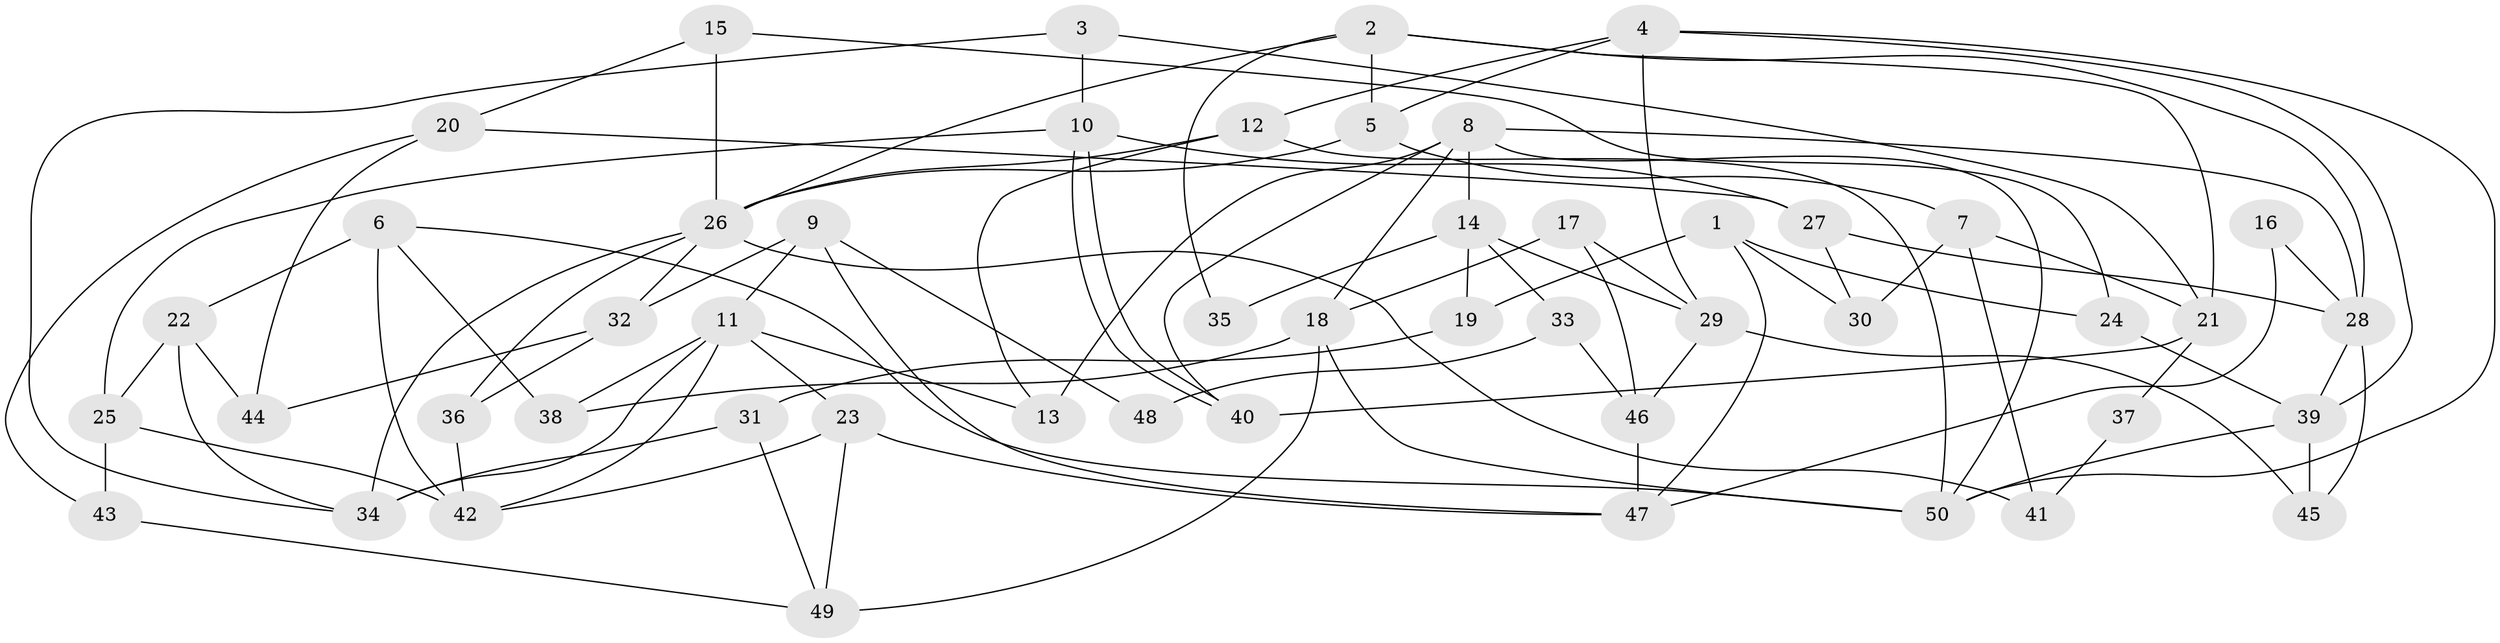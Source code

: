 // Generated by graph-tools (version 1.1) at 2025/36/03/09/25 02:36:08]
// undirected, 50 vertices, 100 edges
graph export_dot {
graph [start="1"]
  node [color=gray90,style=filled];
  1;
  2;
  3;
  4;
  5;
  6;
  7;
  8;
  9;
  10;
  11;
  12;
  13;
  14;
  15;
  16;
  17;
  18;
  19;
  20;
  21;
  22;
  23;
  24;
  25;
  26;
  27;
  28;
  29;
  30;
  31;
  32;
  33;
  34;
  35;
  36;
  37;
  38;
  39;
  40;
  41;
  42;
  43;
  44;
  45;
  46;
  47;
  48;
  49;
  50;
  1 -- 19;
  1 -- 30;
  1 -- 24;
  1 -- 47;
  2 -- 26;
  2 -- 28;
  2 -- 5;
  2 -- 21;
  2 -- 35;
  3 -- 21;
  3 -- 10;
  3 -- 34;
  4 -- 5;
  4 -- 12;
  4 -- 29;
  4 -- 39;
  4 -- 50;
  5 -- 26;
  5 -- 7;
  6 -- 50;
  6 -- 38;
  6 -- 22;
  6 -- 42;
  7 -- 21;
  7 -- 30;
  7 -- 41;
  8 -- 50;
  8 -- 18;
  8 -- 13;
  8 -- 14;
  8 -- 28;
  8 -- 40;
  9 -- 11;
  9 -- 32;
  9 -- 47;
  9 -- 48;
  10 -- 25;
  10 -- 40;
  10 -- 40;
  10 -- 27;
  11 -- 42;
  11 -- 13;
  11 -- 23;
  11 -- 34;
  11 -- 38;
  12 -- 50;
  12 -- 26;
  12 -- 13;
  14 -- 29;
  14 -- 19;
  14 -- 33;
  14 -- 35;
  15 -- 26;
  15 -- 24;
  15 -- 20;
  16 -- 28;
  16 -- 47;
  17 -- 46;
  17 -- 29;
  17 -- 18;
  18 -- 50;
  18 -- 38;
  18 -- 49;
  19 -- 31;
  20 -- 43;
  20 -- 27;
  20 -- 44;
  21 -- 40;
  21 -- 37;
  22 -- 34;
  22 -- 25;
  22 -- 44;
  23 -- 47;
  23 -- 42;
  23 -- 49;
  24 -- 39;
  25 -- 42;
  25 -- 43;
  26 -- 34;
  26 -- 36;
  26 -- 32;
  26 -- 41;
  27 -- 28;
  27 -- 30;
  28 -- 39;
  28 -- 45;
  29 -- 45;
  29 -- 46;
  31 -- 34;
  31 -- 49;
  32 -- 44;
  32 -- 36;
  33 -- 46;
  33 -- 48;
  36 -- 42;
  37 -- 41;
  39 -- 45;
  39 -- 50;
  43 -- 49;
  46 -- 47;
}
